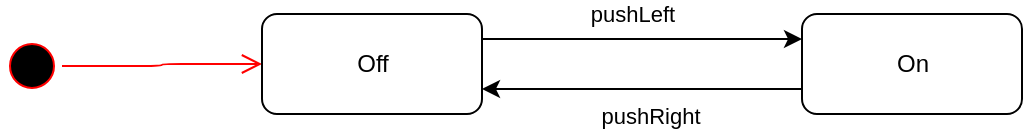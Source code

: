 <mxfile>
    <diagram id="bZ1BdipDuvtAOriQluZx" name="ページ1">
        <mxGraphModel dx="591" dy="468" grid="1" gridSize="10" guides="1" tooltips="1" connect="1" arrows="1" fold="1" page="1" pageScale="1" pageWidth="827" pageHeight="1169" math="0" shadow="0">
            <root>
                <mxCell id="0"/>
                <mxCell id="1" parent="0"/>
                <object label="" type="initialstate" id="2">
                    <mxCell style="ellipse;html=1;shape=startState;fillColor=#000000;strokeColor=#ff0000;" vertex="1" parent="1">
                        <mxGeometry x="140" y="170" width="30" height="30" as="geometry"/>
                    </mxCell>
                </object>
                <mxCell id="3" value="" style="edgeStyle=orthogonalEdgeStyle;html=1;verticalAlign=bottom;endArrow=open;endSize=8;strokeColor=#ff0000;entryX=0;entryY=0.5;entryDx=0;entryDy=0;" edge="1" source="2" parent="1" target="24">
                    <mxGeometry relative="1" as="geometry">
                        <mxPoint x="260" y="185" as="targetPoint"/>
                    </mxGeometry>
                </mxCell>
                <mxCell id="9" style="edgeStyle=none;html=1;exitX=1;exitY=0.25;exitDx=0;exitDy=0;entryX=0;entryY=0.25;entryDx=0;entryDy=0;" edge="1" parent="1" source="24" target="25">
                    <mxGeometry relative="1" as="geometry">
                        <mxPoint x="400" y="172" as="sourcePoint"/>
                        <mxPoint x="520" y="172" as="targetPoint"/>
                    </mxGeometry>
                </mxCell>
                <mxCell id="10" value="pushLeft" style="edgeLabel;html=1;align=center;verticalAlign=middle;resizable=0;points=[];" vertex="1" connectable="0" parent="9">
                    <mxGeometry x="-0.267" y="-2" relative="1" as="geometry">
                        <mxPoint x="16" y="-15" as="offset"/>
                    </mxGeometry>
                </mxCell>
                <mxCell id="11" style="edgeStyle=none;html=1;exitX=0;exitY=0.75;exitDx=0;exitDy=0;entryX=1;entryY=0.75;entryDx=0;entryDy=0;" edge="1" parent="1" source="25" target="24">
                    <mxGeometry relative="1" as="geometry">
                        <mxPoint x="520" y="198" as="sourcePoint"/>
                        <mxPoint x="400" y="198" as="targetPoint"/>
                    </mxGeometry>
                </mxCell>
                <mxCell id="12" value="pushRight" style="edgeLabel;html=1;align=center;verticalAlign=middle;resizable=0;points=[];" vertex="1" connectable="0" parent="11">
                    <mxGeometry x="-0.183" y="-3" relative="1" as="geometry">
                        <mxPoint x="-11" y="16" as="offset"/>
                    </mxGeometry>
                </mxCell>
                <object label="Off" type="state" id="24">
                    <mxCell style="html=1;rounded=1;container=0;" vertex="1" parent="1">
                        <mxGeometry x="270" y="159" width="110" height="50" as="geometry"/>
                    </mxCell>
                </object>
                <object label="On" type="state" id="25">
                    <mxCell style="html=1;rounded=1;container=0;" vertex="1" parent="1">
                        <mxGeometry x="540" y="159" width="110" height="50" as="geometry"/>
                    </mxCell>
                </object>
            </root>
        </mxGraphModel>
    </diagram>
</mxfile>